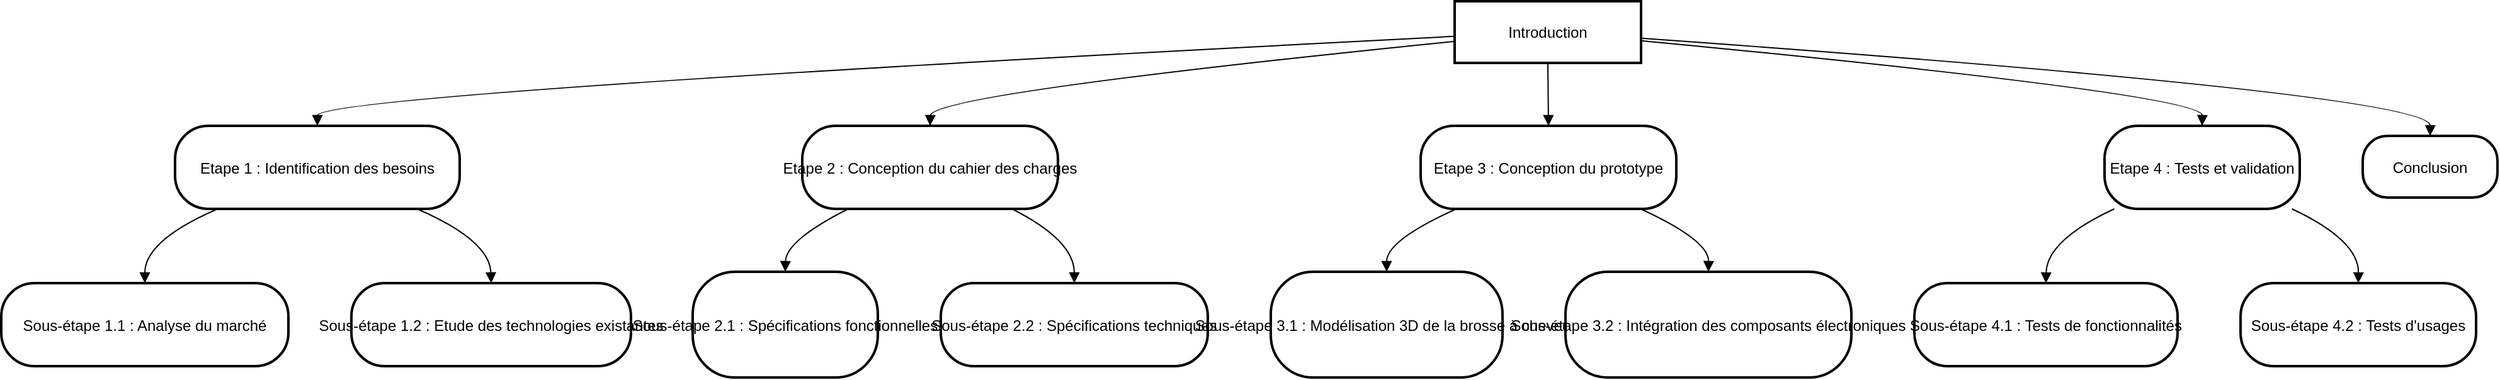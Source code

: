<mxfile version="24.8.0">
  <diagram name="Page-1" id="Tncpea3VYDqBPJ2a_hoI">
    <mxGraphModel>
      <root>
        <mxCell id="0" />
        <mxCell id="1" parent="0" />
        <mxCell id="2" value="Introduction" style="whiteSpace=wrap;strokeWidth=2;" vertex="1" parent="1">
          <mxGeometry x="1162" y="8" width="148" height="49" as="geometry" />
        </mxCell>
        <mxCell id="3" value="Etape 1 : Identification des besoins" style="rounded=1;arcSize=40;strokeWidth=2" vertex="1" parent="1">
          <mxGeometry x="146" y="107" width="226" height="66" as="geometry" />
        </mxCell>
        <mxCell id="4" value="Sous-étape 1.1 : Analyse du marché" style="rounded=1;arcSize=40;strokeWidth=2" vertex="1" parent="1">
          <mxGeometry x="8" y="232" width="228" height="66" as="geometry" />
        </mxCell>
        <mxCell id="5" value="Sous-étape 1.2 : Etude des technologies existantes" style="rounded=1;arcSize=40;strokeWidth=2" vertex="1" parent="1">
          <mxGeometry x="286" y="232" width="222" height="66" as="geometry" />
        </mxCell>
        <mxCell id="6" value="Etape 2 : Conception du cahier des charges" style="rounded=1;arcSize=40;strokeWidth=2" vertex="1" parent="1">
          <mxGeometry x="644" y="107" width="203" height="66" as="geometry" />
        </mxCell>
        <mxCell id="7" value="Sous-étape 2.1 : Spécifications fonctionnelles" style="rounded=1;arcSize=40;strokeWidth=2" vertex="1" parent="1">
          <mxGeometry x="557" y="223" width="147" height="84" as="geometry" />
        </mxCell>
        <mxCell id="8" value="Sous-étape 2.2 : Spécifications techniques" style="rounded=1;arcSize=40;strokeWidth=2" vertex="1" parent="1">
          <mxGeometry x="754" y="232" width="212" height="66" as="geometry" />
        </mxCell>
        <mxCell id="9" value="Etape 3 : Conception du prototype" style="rounded=1;arcSize=40;strokeWidth=2" vertex="1" parent="1">
          <mxGeometry x="1135" y="107" width="203" height="66" as="geometry" />
        </mxCell>
        <mxCell id="10" value="Sous-étape 3.1 : Modélisation 3D de la brosse à cheveux" style="rounded=1;arcSize=40;strokeWidth=2" vertex="1" parent="1">
          <mxGeometry x="1016" y="223" width="184" height="84" as="geometry" />
        </mxCell>
        <mxCell id="11" value="Sous-étape 3.2 : Intégration des composants électroniques" style="rounded=1;arcSize=40;strokeWidth=2" vertex="1" parent="1">
          <mxGeometry x="1250" y="223" width="227" height="84" as="geometry" />
        </mxCell>
        <mxCell id="12" value="Etape 4 : Tests et validation" style="rounded=1;arcSize=40;strokeWidth=2" vertex="1" parent="1">
          <mxGeometry x="1678" y="107" width="155" height="66" as="geometry" />
        </mxCell>
        <mxCell id="13" value="Sous-étape 4.1 : Tests de fonctionnalités" style="rounded=1;arcSize=40;strokeWidth=2" vertex="1" parent="1">
          <mxGeometry x="1527" y="232" width="209" height="66" as="geometry" />
        </mxCell>
        <mxCell id="14" value="Sous-étape 4.2 : Tests d&#39;usages" style="rounded=1;arcSize=40;strokeWidth=2" vertex="1" parent="1">
          <mxGeometry x="1786" y="232" width="187" height="66" as="geometry" />
        </mxCell>
        <mxCell id="15" value="Conclusion" style="rounded=1;arcSize=40;strokeWidth=2" vertex="1" parent="1">
          <mxGeometry x="1883" y="115" width="107" height="49" as="geometry" />
        </mxCell>
        <mxCell id="16" value="" style="curved=1;startArrow=none;endArrow=block;exitX=0;exitY=0.57;entryX=0.5;entryY=-0.01;" edge="1" parent="1" source="2" target="3">
          <mxGeometry relative="1" as="geometry">
            <Array as="points">
              <mxPoint x="259" y="82" />
            </Array>
          </mxGeometry>
        </mxCell>
        <mxCell id="17" value="" style="curved=1;startArrow=none;endArrow=block;exitX=0.15;exitY=1;entryX=0.5;entryY=0;" edge="1" parent="1" source="3" target="4">
          <mxGeometry relative="1" as="geometry">
            <Array as="points">
              <mxPoint x="122" y="198" />
            </Array>
          </mxGeometry>
        </mxCell>
        <mxCell id="18" value="" style="curved=1;startArrow=none;endArrow=block;exitX=0.85;exitY=1;entryX=0.5;entryY=0;" edge="1" parent="1" source="3" target="5">
          <mxGeometry relative="1" as="geometry">
            <Array as="points">
              <mxPoint x="396" y="198" />
            </Array>
          </mxGeometry>
        </mxCell>
        <mxCell id="19" value="" style="curved=1;startArrow=none;endArrow=block;exitX=0;exitY=0.65;entryX=0.5;entryY=-0.01;" edge="1" parent="1" source="2" target="6">
          <mxGeometry relative="1" as="geometry">
            <Array as="points">
              <mxPoint x="746" y="82" />
            </Array>
          </mxGeometry>
        </mxCell>
        <mxCell id="20" value="" style="curved=1;startArrow=none;endArrow=block;exitX=0.18;exitY=1;entryX=0.5;entryY=0;" edge="1" parent="1" source="6" target="7">
          <mxGeometry relative="1" as="geometry">
            <Array as="points">
              <mxPoint x="631" y="198" />
            </Array>
          </mxGeometry>
        </mxCell>
        <mxCell id="21" value="" style="curved=1;startArrow=none;endArrow=block;exitX=0.82;exitY=1;entryX=0.5;entryY=0;" edge="1" parent="1" source="6" target="8">
          <mxGeometry relative="1" as="geometry">
            <Array as="points">
              <mxPoint x="860" y="198" />
            </Array>
          </mxGeometry>
        </mxCell>
        <mxCell id="22" value="" style="curved=1;startArrow=none;endArrow=block;exitX=0.5;exitY=0.99;entryX=0.5;entryY=-0.01;" edge="1" parent="1" source="2" target="9">
          <mxGeometry relative="1" as="geometry">
            <Array as="points" />
          </mxGeometry>
        </mxCell>
        <mxCell id="23" value="" style="curved=1;startArrow=none;endArrow=block;exitX=0.14;exitY=1;entryX=0.5;entryY=0;" edge="1" parent="1" source="9" target="10">
          <mxGeometry relative="1" as="geometry">
            <Array as="points">
              <mxPoint x="1108" y="198" />
            </Array>
          </mxGeometry>
        </mxCell>
        <mxCell id="24" value="" style="curved=1;startArrow=none;endArrow=block;exitX=0.86;exitY=1;entryX=0.5;entryY=0;" edge="1" parent="1" source="9" target="11">
          <mxGeometry relative="1" as="geometry">
            <Array as="points">
              <mxPoint x="1364" y="198" />
            </Array>
          </mxGeometry>
        </mxCell>
        <mxCell id="25" value="" style="curved=1;startArrow=none;endArrow=block;exitX=1;exitY=0.64;entryX=0.5;entryY=-0.01;" edge="1" parent="1" source="2" target="12">
          <mxGeometry relative="1" as="geometry">
            <Array as="points">
              <mxPoint x="1756" y="82" />
            </Array>
          </mxGeometry>
        </mxCell>
        <mxCell id="26" value="" style="curved=1;startArrow=none;endArrow=block;exitX=0.05;exitY=1;entryX=0.5;entryY=0;" edge="1" parent="1" source="12" target="13">
          <mxGeometry relative="1" as="geometry">
            <Array as="points">
              <mxPoint x="1632" y="198" />
            </Array>
          </mxGeometry>
        </mxCell>
        <mxCell id="27" value="" style="curved=1;startArrow=none;endArrow=block;exitX=0.96;exitY=1;entryX=0.5;entryY=0;" edge="1" parent="1" source="12" target="14">
          <mxGeometry relative="1" as="geometry">
            <Array as="points">
              <mxPoint x="1880" y="198" />
            </Array>
          </mxGeometry>
        </mxCell>
        <mxCell id="28" value="" style="curved=1;startArrow=none;endArrow=block;exitX=1;exitY=0.6;entryX=0.5;entryY=0.01;" edge="1" parent="1" source="2" target="15">
          <mxGeometry relative="1" as="geometry">
            <Array as="points">
              <mxPoint x="1937" y="82" />
            </Array>
          </mxGeometry>
        </mxCell>
      </root>
    </mxGraphModel>
  </diagram>
</mxfile>
